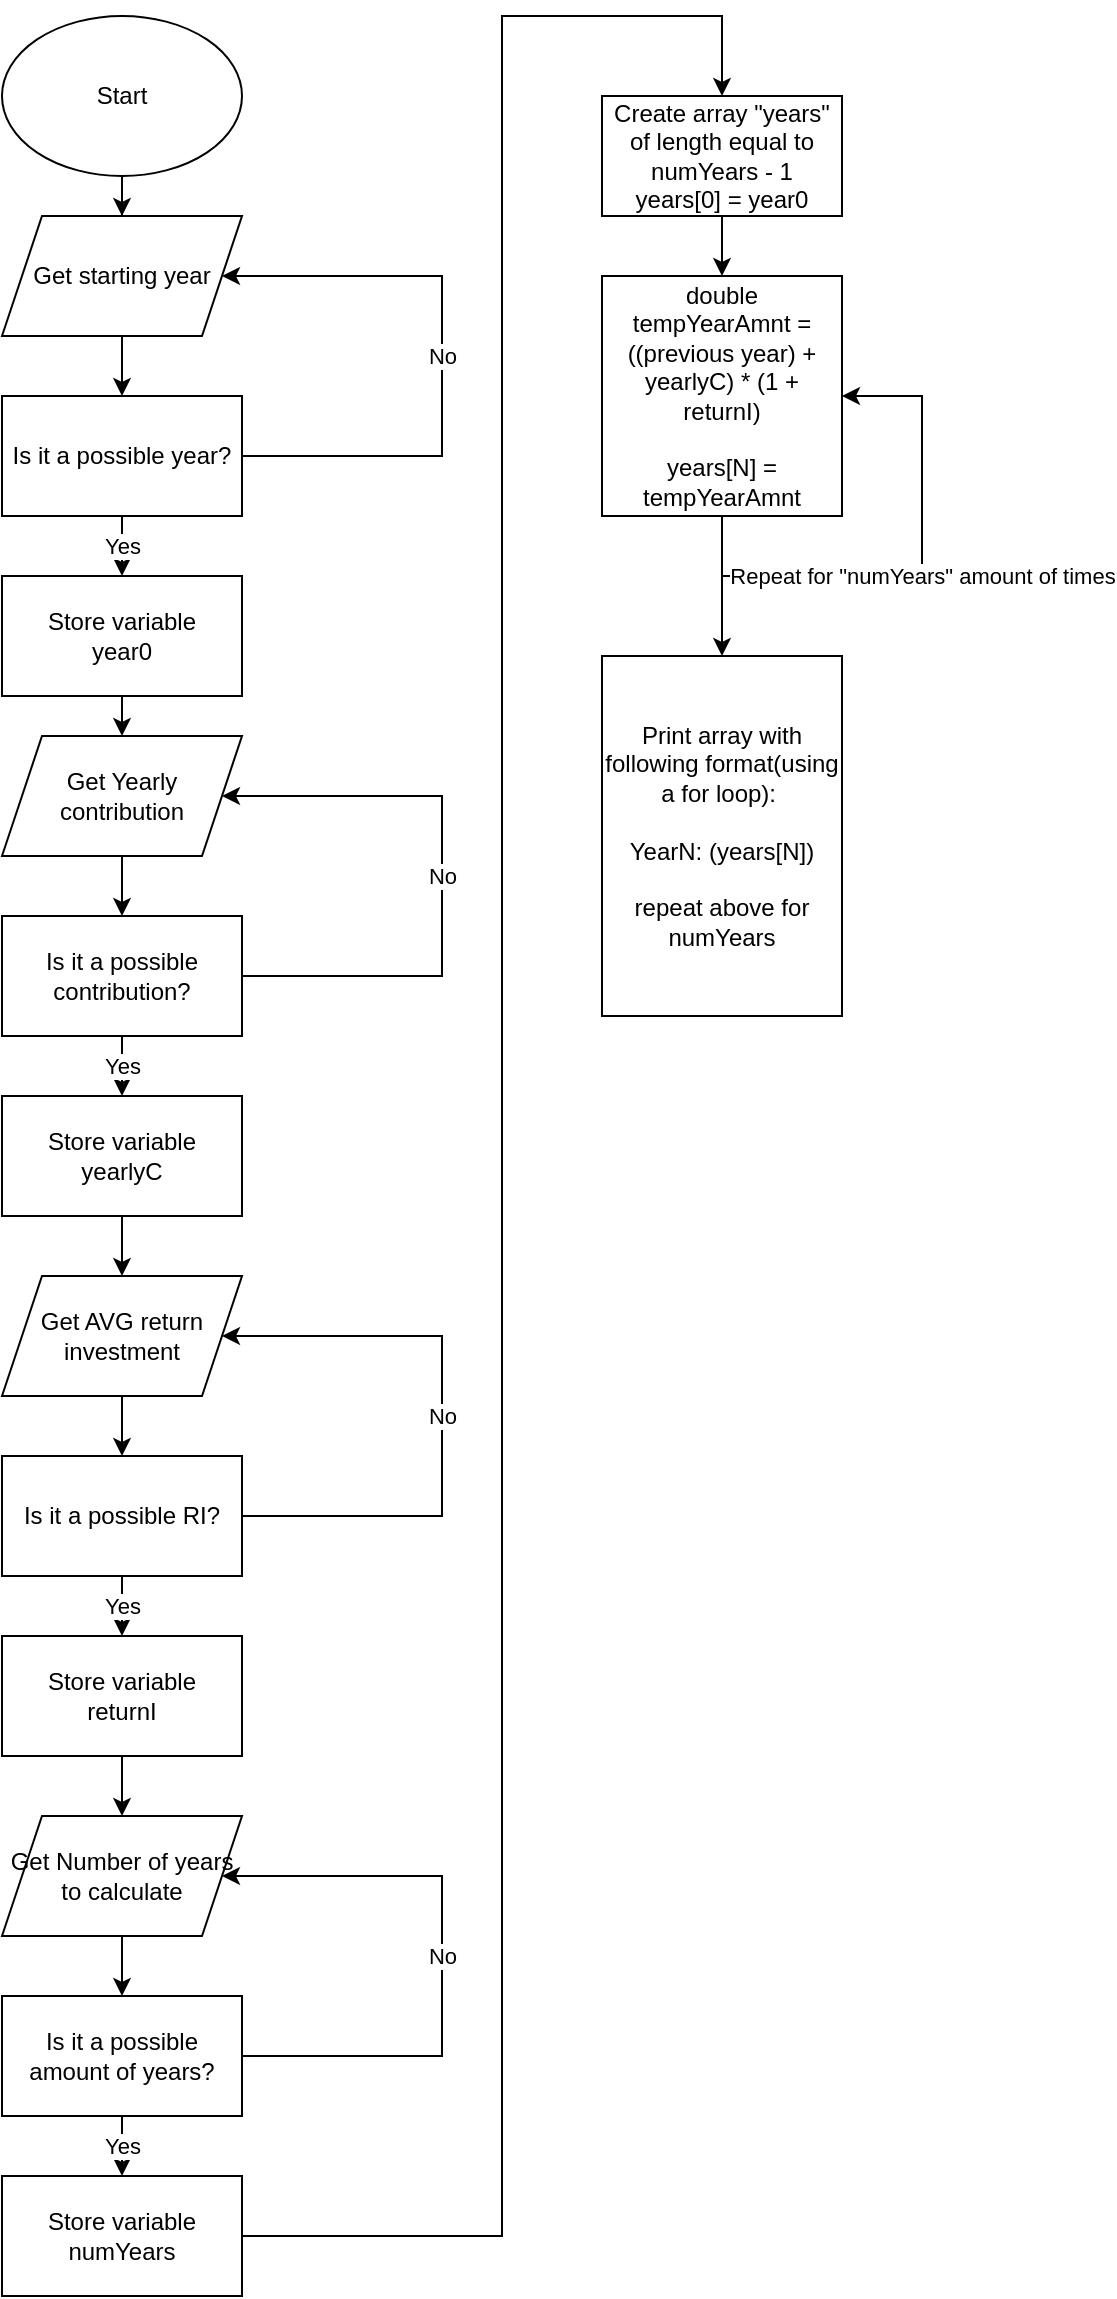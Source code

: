 <mxfile version="15.0.3" type="device"><diagram id="YywcdvS2lZSBBPMYXCGC" name="Page-1"><mxGraphModel dx="1038" dy="547" grid="1" gridSize="10" guides="1" tooltips="1" connect="1" arrows="1" fold="1" page="1" pageScale="1" pageWidth="850" pageHeight="1100" math="0" shadow="0"><root><mxCell id="0"/><mxCell id="1" parent="0"/><mxCell id="vr0wuy7YT1m8Go8fRn7c-3" style="edgeStyle=orthogonalEdgeStyle;rounded=0;orthogonalLoop=1;jettySize=auto;html=1;" edge="1" parent="1" source="vr0wuy7YT1m8Go8fRn7c-1" target="vr0wuy7YT1m8Go8fRn7c-4"><mxGeometry relative="1" as="geometry"><mxPoint x="110" y="140" as="targetPoint"/></mxGeometry></mxCell><mxCell id="vr0wuy7YT1m8Go8fRn7c-1" value="Start" style="ellipse;whiteSpace=wrap;html=1;" vertex="1" parent="1"><mxGeometry x="50" y="10" width="120" height="80" as="geometry"/></mxCell><mxCell id="vr0wuy7YT1m8Go8fRn7c-5" style="edgeStyle=orthogonalEdgeStyle;rounded=0;orthogonalLoop=1;jettySize=auto;html=1;" edge="1" parent="1" source="vr0wuy7YT1m8Go8fRn7c-4" target="vr0wuy7YT1m8Go8fRn7c-11"><mxGeometry relative="1" as="geometry"><mxPoint x="110" y="260" as="targetPoint"/></mxGeometry></mxCell><mxCell id="vr0wuy7YT1m8Go8fRn7c-4" value="Get starting year" style="shape=parallelogram;perimeter=parallelogramPerimeter;whiteSpace=wrap;html=1;fixedSize=1;" vertex="1" parent="1"><mxGeometry x="50" y="110" width="120" height="60" as="geometry"/></mxCell><mxCell id="vr0wuy7YT1m8Go8fRn7c-12" value="No" style="edgeStyle=orthogonalEdgeStyle;rounded=0;orthogonalLoop=1;jettySize=auto;html=1;entryX=1;entryY=0.5;entryDx=0;entryDy=0;" edge="1" parent="1" source="vr0wuy7YT1m8Go8fRn7c-11" target="vr0wuy7YT1m8Go8fRn7c-4"><mxGeometry relative="1" as="geometry"><mxPoint x="260" y="140" as="targetPoint"/><Array as="points"><mxPoint x="270" y="230"/><mxPoint x="270" y="140"/></Array></mxGeometry></mxCell><mxCell id="vr0wuy7YT1m8Go8fRn7c-13" value="Yes" style="edgeStyle=orthogonalEdgeStyle;rounded=0;orthogonalLoop=1;jettySize=auto;html=1;" edge="1" parent="1" source="vr0wuy7YT1m8Go8fRn7c-11" target="vr0wuy7YT1m8Go8fRn7c-14"><mxGeometry relative="1" as="geometry"><mxPoint x="110" y="300" as="targetPoint"/></mxGeometry></mxCell><mxCell id="vr0wuy7YT1m8Go8fRn7c-11" value="Is it a possible year?" style="rounded=0;whiteSpace=wrap;html=1;" vertex="1" parent="1"><mxGeometry x="50" y="200" width="120" height="60" as="geometry"/></mxCell><mxCell id="vr0wuy7YT1m8Go8fRn7c-15" style="edgeStyle=orthogonalEdgeStyle;rounded=0;orthogonalLoop=1;jettySize=auto;html=1;" edge="1" parent="1" source="vr0wuy7YT1m8Go8fRn7c-14"><mxGeometry relative="1" as="geometry"><mxPoint x="110" y="370" as="targetPoint"/></mxGeometry></mxCell><mxCell id="vr0wuy7YT1m8Go8fRn7c-14" value="Store variable&lt;br&gt;year0" style="rounded=0;whiteSpace=wrap;html=1;" vertex="1" parent="1"><mxGeometry x="50" y="290" width="120" height="60" as="geometry"/></mxCell><mxCell id="vr0wuy7YT1m8Go8fRn7c-16" style="edgeStyle=orthogonalEdgeStyle;rounded=0;orthogonalLoop=1;jettySize=auto;html=1;" edge="1" parent="1" source="vr0wuy7YT1m8Go8fRn7c-17" target="vr0wuy7YT1m8Go8fRn7c-20"><mxGeometry relative="1" as="geometry"><mxPoint x="110" y="520" as="targetPoint"/></mxGeometry></mxCell><mxCell id="vr0wuy7YT1m8Go8fRn7c-17" value="Get Yearly contribution" style="shape=parallelogram;perimeter=parallelogramPerimeter;whiteSpace=wrap;html=1;fixedSize=1;" vertex="1" parent="1"><mxGeometry x="50" y="370" width="120" height="60" as="geometry"/></mxCell><mxCell id="vr0wuy7YT1m8Go8fRn7c-18" value="No" style="edgeStyle=orthogonalEdgeStyle;rounded=0;orthogonalLoop=1;jettySize=auto;html=1;entryX=1;entryY=0.5;entryDx=0;entryDy=0;" edge="1" parent="1" source="vr0wuy7YT1m8Go8fRn7c-20" target="vr0wuy7YT1m8Go8fRn7c-17"><mxGeometry relative="1" as="geometry"><mxPoint x="260" y="400" as="targetPoint"/><Array as="points"><mxPoint x="270" y="490"/><mxPoint x="270" y="400"/></Array></mxGeometry></mxCell><mxCell id="vr0wuy7YT1m8Go8fRn7c-19" value="Yes" style="edgeStyle=orthogonalEdgeStyle;rounded=0;orthogonalLoop=1;jettySize=auto;html=1;" edge="1" parent="1" source="vr0wuy7YT1m8Go8fRn7c-20" target="vr0wuy7YT1m8Go8fRn7c-21"><mxGeometry relative="1" as="geometry"><mxPoint x="110" y="560" as="targetPoint"/></mxGeometry></mxCell><mxCell id="vr0wuy7YT1m8Go8fRn7c-20" value="Is it a possible contribution?" style="rounded=0;whiteSpace=wrap;html=1;" vertex="1" parent="1"><mxGeometry x="50" y="460" width="120" height="60" as="geometry"/></mxCell><mxCell id="vr0wuy7YT1m8Go8fRn7c-28" style="edgeStyle=orthogonalEdgeStyle;rounded=0;orthogonalLoop=1;jettySize=auto;html=1;entryX=0.5;entryY=0;entryDx=0;entryDy=0;" edge="1" parent="1" source="vr0wuy7YT1m8Go8fRn7c-21" target="vr0wuy7YT1m8Go8fRn7c-23"><mxGeometry relative="1" as="geometry"/></mxCell><mxCell id="vr0wuy7YT1m8Go8fRn7c-21" value="Store variable&lt;br&gt;yearlyC" style="rounded=0;whiteSpace=wrap;html=1;" vertex="1" parent="1"><mxGeometry x="50" y="550" width="120" height="60" as="geometry"/></mxCell><mxCell id="vr0wuy7YT1m8Go8fRn7c-22" style="edgeStyle=orthogonalEdgeStyle;rounded=0;orthogonalLoop=1;jettySize=auto;html=1;" edge="1" parent="1" source="vr0wuy7YT1m8Go8fRn7c-23" target="vr0wuy7YT1m8Go8fRn7c-26"><mxGeometry relative="1" as="geometry"><mxPoint x="110" y="790" as="targetPoint"/></mxGeometry></mxCell><mxCell id="vr0wuy7YT1m8Go8fRn7c-23" value="Get AVG return investment" style="shape=parallelogram;perimeter=parallelogramPerimeter;whiteSpace=wrap;html=1;fixedSize=1;" vertex="1" parent="1"><mxGeometry x="50" y="640" width="120" height="60" as="geometry"/></mxCell><mxCell id="vr0wuy7YT1m8Go8fRn7c-24" value="No" style="edgeStyle=orthogonalEdgeStyle;rounded=0;orthogonalLoop=1;jettySize=auto;html=1;entryX=1;entryY=0.5;entryDx=0;entryDy=0;" edge="1" parent="1" source="vr0wuy7YT1m8Go8fRn7c-26" target="vr0wuy7YT1m8Go8fRn7c-23"><mxGeometry relative="1" as="geometry"><mxPoint x="260" y="670" as="targetPoint"/><Array as="points"><mxPoint x="270" y="760"/><mxPoint x="270" y="670"/></Array></mxGeometry></mxCell><mxCell id="vr0wuy7YT1m8Go8fRn7c-25" value="Yes" style="edgeStyle=orthogonalEdgeStyle;rounded=0;orthogonalLoop=1;jettySize=auto;html=1;" edge="1" parent="1" source="vr0wuy7YT1m8Go8fRn7c-26" target="vr0wuy7YT1m8Go8fRn7c-27"><mxGeometry relative="1" as="geometry"><mxPoint x="110" y="830" as="targetPoint"/></mxGeometry></mxCell><mxCell id="vr0wuy7YT1m8Go8fRn7c-26" value="Is it a possible RI?" style="rounded=0;whiteSpace=wrap;html=1;" vertex="1" parent="1"><mxGeometry x="50" y="730" width="120" height="60" as="geometry"/></mxCell><mxCell id="vr0wuy7YT1m8Go8fRn7c-35" style="edgeStyle=orthogonalEdgeStyle;rounded=0;orthogonalLoop=1;jettySize=auto;html=1;entryX=0.5;entryY=0;entryDx=0;entryDy=0;" edge="1" parent="1" source="vr0wuy7YT1m8Go8fRn7c-27" target="vr0wuy7YT1m8Go8fRn7c-30"><mxGeometry relative="1" as="geometry"/></mxCell><mxCell id="vr0wuy7YT1m8Go8fRn7c-27" value="Store variable&lt;br&gt;returnI" style="rounded=0;whiteSpace=wrap;html=1;" vertex="1" parent="1"><mxGeometry x="50" y="820" width="120" height="60" as="geometry"/></mxCell><mxCell id="vr0wuy7YT1m8Go8fRn7c-29" style="edgeStyle=orthogonalEdgeStyle;rounded=0;orthogonalLoop=1;jettySize=auto;html=1;" edge="1" parent="1" source="vr0wuy7YT1m8Go8fRn7c-30" target="vr0wuy7YT1m8Go8fRn7c-33"><mxGeometry relative="1" as="geometry"><mxPoint x="110" y="1060" as="targetPoint"/></mxGeometry></mxCell><mxCell id="vr0wuy7YT1m8Go8fRn7c-30" value="Get Number of years to calculate" style="shape=parallelogram;perimeter=parallelogramPerimeter;whiteSpace=wrap;html=1;fixedSize=1;" vertex="1" parent="1"><mxGeometry x="50" y="910" width="120" height="60" as="geometry"/></mxCell><mxCell id="vr0wuy7YT1m8Go8fRn7c-31" value="No" style="edgeStyle=orthogonalEdgeStyle;rounded=0;orthogonalLoop=1;jettySize=auto;html=1;entryX=1;entryY=0.5;entryDx=0;entryDy=0;" edge="1" parent="1" source="vr0wuy7YT1m8Go8fRn7c-33" target="vr0wuy7YT1m8Go8fRn7c-30"><mxGeometry relative="1" as="geometry"><mxPoint x="260" y="940" as="targetPoint"/><Array as="points"><mxPoint x="270" y="1030"/><mxPoint x="270" y="940"/></Array></mxGeometry></mxCell><mxCell id="vr0wuy7YT1m8Go8fRn7c-32" value="Yes" style="edgeStyle=orthogonalEdgeStyle;rounded=0;orthogonalLoop=1;jettySize=auto;html=1;" edge="1" parent="1" source="vr0wuy7YT1m8Go8fRn7c-33" target="vr0wuy7YT1m8Go8fRn7c-34"><mxGeometry relative="1" as="geometry"><mxPoint x="110" y="1100" as="targetPoint"/></mxGeometry></mxCell><mxCell id="vr0wuy7YT1m8Go8fRn7c-33" value="Is it a possible amount of years?" style="rounded=0;whiteSpace=wrap;html=1;" vertex="1" parent="1"><mxGeometry x="50" y="1000" width="120" height="60" as="geometry"/></mxCell><mxCell id="vr0wuy7YT1m8Go8fRn7c-36" style="edgeStyle=orthogonalEdgeStyle;rounded=0;orthogonalLoop=1;jettySize=auto;html=1;" edge="1" parent="1" source="vr0wuy7YT1m8Go8fRn7c-34"><mxGeometry relative="1" as="geometry"><mxPoint x="410" y="50" as="targetPoint"/><Array as="points"><mxPoint x="300" y="1120"/><mxPoint x="300" y="10"/><mxPoint x="410" y="10"/><mxPoint x="410" y="40"/></Array></mxGeometry></mxCell><mxCell id="vr0wuy7YT1m8Go8fRn7c-34" value="Store variable&lt;br&gt;numYears" style="rounded=0;whiteSpace=wrap;html=1;" vertex="1" parent="1"><mxGeometry x="50" y="1090" width="120" height="60" as="geometry"/></mxCell><mxCell id="vr0wuy7YT1m8Go8fRn7c-38" style="edgeStyle=orthogonalEdgeStyle;rounded=0;orthogonalLoop=1;jettySize=auto;html=1;" edge="1" parent="1" source="vr0wuy7YT1m8Go8fRn7c-37" target="vr0wuy7YT1m8Go8fRn7c-39"><mxGeometry relative="1" as="geometry"><mxPoint x="410" y="150" as="targetPoint"/></mxGeometry></mxCell><mxCell id="vr0wuy7YT1m8Go8fRn7c-37" value="Create array &quot;years&quot;&lt;br&gt;of length equal to numYears - 1&lt;br&gt;years[0] = year0" style="rounded=0;whiteSpace=wrap;html=1;" vertex="1" parent="1"><mxGeometry x="350" y="50" width="120" height="60" as="geometry"/></mxCell><mxCell id="vr0wuy7YT1m8Go8fRn7c-40" value="Repeat for &quot;numYears&quot; amount of times" style="edgeStyle=orthogonalEdgeStyle;rounded=0;orthogonalLoop=1;jettySize=auto;html=1;entryX=1;entryY=0.5;entryDx=0;entryDy=0;" edge="1" parent="1" source="vr0wuy7YT1m8Go8fRn7c-39" target="vr0wuy7YT1m8Go8fRn7c-39"><mxGeometry relative="1" as="geometry"><mxPoint x="560" y="200" as="targetPoint"/><Array as="points"><mxPoint x="410" y="290"/><mxPoint x="510" y="290"/><mxPoint x="510" y="200"/></Array></mxGeometry></mxCell><mxCell id="vr0wuy7YT1m8Go8fRn7c-41" style="edgeStyle=orthogonalEdgeStyle;rounded=0;orthogonalLoop=1;jettySize=auto;html=1;" edge="1" parent="1" source="vr0wuy7YT1m8Go8fRn7c-39" target="vr0wuy7YT1m8Go8fRn7c-42"><mxGeometry relative="1" as="geometry"><mxPoint x="410" y="360" as="targetPoint"/></mxGeometry></mxCell><mxCell id="vr0wuy7YT1m8Go8fRn7c-39" value="double tempYearAmnt = ((previous year) + yearlyC) * (1 + returnI)&lt;br&gt;&lt;br&gt;years[N] = tempYearAmnt" style="rounded=0;whiteSpace=wrap;html=1;" vertex="1" parent="1"><mxGeometry x="350" y="140" width="120" height="120" as="geometry"/></mxCell><mxCell id="vr0wuy7YT1m8Go8fRn7c-42" value="Print array with following format(using a for loop):&amp;nbsp;&lt;br&gt;&lt;br&gt;YearN: (years[N])&lt;br&gt;&lt;br&gt;repeat above for numYears" style="rounded=0;whiteSpace=wrap;html=1;" vertex="1" parent="1"><mxGeometry x="350" y="330" width="120" height="180" as="geometry"/></mxCell></root></mxGraphModel></diagram></mxfile>